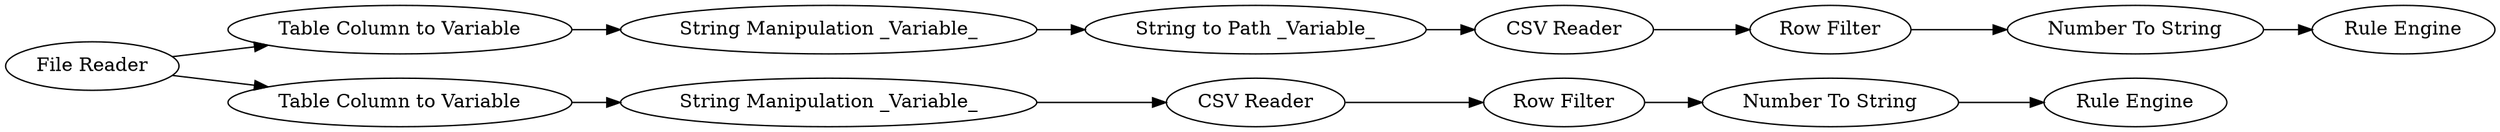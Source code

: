 digraph {
	13 -> 1
	16 -> 15
	14 -> 16
	4 -> 5
	18 -> 19
	1 -> 2
	10 -> 14
	15 -> 17
	19 -> 20
	17 -> 18
	10 -> 11
	11 -> 13
	2 -> 4
	5 [label="Rule Engine"]
	16 [label="String Manipulation _Variable_"]
	13 [label="String Manipulation _Variable_"]
	20 [label="Rule Engine"]
	1 [label="CSV Reader"]
	11 [label="Table Column to Variable"]
	4 [label="Number To String"]
	18 [label="Row Filter"]
	15 [label="String to Path _Variable_"]
	14 [label="Table Column to Variable"]
	17 [label="CSV Reader"]
	2 [label="Row Filter"]
	10 [label="File Reader"]
	19 [label="Number To String"]
	rankdir=LR
}
